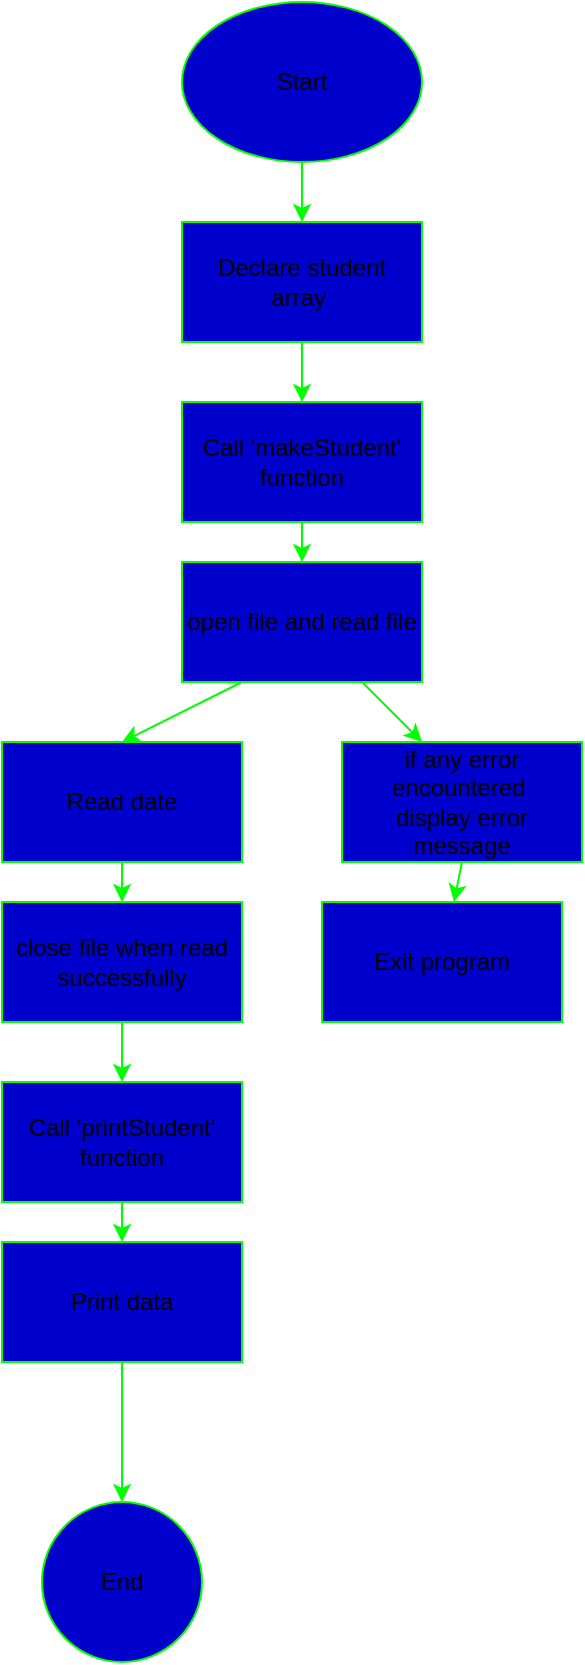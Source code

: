 <mxfile>
    <diagram id="jUJqDbHM5WEOLiKSHO6v" name="Page-1">
        <mxGraphModel dx="1763" dy="995" grid="1" gridSize="10" guides="1" tooltips="1" connect="1" arrows="1" fold="1" page="1" pageScale="1" pageWidth="850" pageHeight="1100" math="0" shadow="0">
            <root>
                <mxCell id="0"/>
                <mxCell id="1" parent="0"/>
                <mxCell id="4" value="" style="edgeStyle=none;html=1;fillColor=#0000CC;strokeColor=#00FF00;" edge="1" parent="1" source="2" target="3">
                    <mxGeometry relative="1" as="geometry"/>
                </mxCell>
                <mxCell id="2" value="Start" style="ellipse;whiteSpace=wrap;html=1;fillColor=#0000CC;strokeColor=#00FF00;" vertex="1" parent="1">
                    <mxGeometry x="170" y="10" width="120" height="80" as="geometry"/>
                </mxCell>
                <mxCell id="6" value="" style="edgeStyle=none;html=1;fillColor=#0000CC;strokeColor=#00FF00;" edge="1" parent="1" source="3" target="5">
                    <mxGeometry relative="1" as="geometry"/>
                </mxCell>
                <mxCell id="3" value="Declare student array&amp;nbsp;" style="whiteSpace=wrap;html=1;fillColor=#0000CC;strokeColor=#00FF00;" vertex="1" parent="1">
                    <mxGeometry x="170" y="120" width="120" height="60" as="geometry"/>
                </mxCell>
                <mxCell id="8" value="" style="edgeStyle=none;html=1;fillColor=#0000CC;strokeColor=#00FF00;" edge="1" parent="1" source="5" target="7">
                    <mxGeometry relative="1" as="geometry"/>
                </mxCell>
                <mxCell id="5" value="Call 'makeStudent' function" style="whiteSpace=wrap;html=1;fillColor=#0000CC;strokeColor=#00FF00;" vertex="1" parent="1">
                    <mxGeometry x="170" y="210" width="120" height="60" as="geometry"/>
                </mxCell>
                <mxCell id="9" style="edgeStyle=none;html=1;exitX=0.25;exitY=1;exitDx=0;exitDy=0;fillColor=#0000CC;strokeColor=#00FF00;" edge="1" parent="1" source="7">
                    <mxGeometry relative="1" as="geometry">
                        <mxPoint x="140" y="380" as="targetPoint"/>
                    </mxGeometry>
                </mxCell>
                <mxCell id="11" style="edgeStyle=none;html=1;exitX=0.75;exitY=1;exitDx=0;exitDy=0;fillColor=#0000CC;strokeColor=#00FF00;" edge="1" parent="1" source="7">
                    <mxGeometry relative="1" as="geometry">
                        <mxPoint x="290" y="380" as="targetPoint"/>
                    </mxGeometry>
                </mxCell>
                <mxCell id="7" value="open file and read file" style="whiteSpace=wrap;html=1;fillColor=#0000CC;strokeColor=#00FF00;" vertex="1" parent="1">
                    <mxGeometry x="170" y="290" width="120" height="60" as="geometry"/>
                </mxCell>
                <mxCell id="16" value="" style="edgeStyle=none;html=1;fillColor=#0000CC;strokeColor=#00FF00;" edge="1" parent="1" source="10" target="15">
                    <mxGeometry relative="1" as="geometry"/>
                </mxCell>
                <mxCell id="10" value="Read date" style="rounded=0;whiteSpace=wrap;html=1;fillColor=#0000CC;strokeColor=#00FF00;" vertex="1" parent="1">
                    <mxGeometry x="80" y="380" width="120" height="60" as="geometry"/>
                </mxCell>
                <mxCell id="14" style="edgeStyle=none;html=1;exitX=0.5;exitY=1;exitDx=0;exitDy=0;fillColor=#0000CC;strokeColor=#00FF00;" edge="1" parent="1" source="12" target="13">
                    <mxGeometry relative="1" as="geometry"/>
                </mxCell>
                <mxCell id="12" value="if any error encountered&amp;nbsp;&lt;br&gt;display error message" style="rounded=0;whiteSpace=wrap;html=1;fillColor=#0000CC;strokeColor=#00FF00;" vertex="1" parent="1">
                    <mxGeometry x="250" y="380" width="120" height="60" as="geometry"/>
                </mxCell>
                <mxCell id="13" value="Exit program" style="whiteSpace=wrap;html=1;rounded=0;fillColor=#0000CC;strokeColor=#00FF00;" vertex="1" parent="1">
                    <mxGeometry x="240" y="460" width="120" height="60" as="geometry"/>
                </mxCell>
                <mxCell id="18" value="" style="edgeStyle=none;html=1;fillColor=#0000CC;strokeColor=#00FF00;" edge="1" parent="1" source="15" target="17">
                    <mxGeometry relative="1" as="geometry"/>
                </mxCell>
                <mxCell id="15" value="close file when read successfully" style="rounded=0;whiteSpace=wrap;html=1;fillColor=#0000CC;strokeColor=#00FF00;" vertex="1" parent="1">
                    <mxGeometry x="80" y="460" width="120" height="60" as="geometry"/>
                </mxCell>
                <mxCell id="20" value="" style="edgeStyle=none;html=1;fillColor=#0000CC;strokeColor=#00FF00;" edge="1" parent="1" source="17" target="19">
                    <mxGeometry relative="1" as="geometry"/>
                </mxCell>
                <mxCell id="17" value="Call 'printStudent' function" style="whiteSpace=wrap;html=1;rounded=0;fillColor=#0000CC;strokeColor=#00FF00;" vertex="1" parent="1">
                    <mxGeometry x="80" y="550" width="120" height="60" as="geometry"/>
                </mxCell>
                <mxCell id="22" value="" style="edgeStyle=none;html=1;fillColor=#0000CC;strokeColor=#00FF00;" edge="1" parent="1" source="19" target="21">
                    <mxGeometry relative="1" as="geometry"/>
                </mxCell>
                <mxCell id="19" value="Print data" style="rounded=0;whiteSpace=wrap;html=1;fillColor=#0000CC;strokeColor=#00FF00;" vertex="1" parent="1">
                    <mxGeometry x="80" y="630" width="120" height="60" as="geometry"/>
                </mxCell>
                <mxCell id="21" value="End" style="ellipse;whiteSpace=wrap;html=1;rounded=0;fillColor=#0000CC;strokeColor=#00FF00;" vertex="1" parent="1">
                    <mxGeometry x="100" y="760" width="80" height="80" as="geometry"/>
                </mxCell>
            </root>
        </mxGraphModel>
    </diagram>
</mxfile>